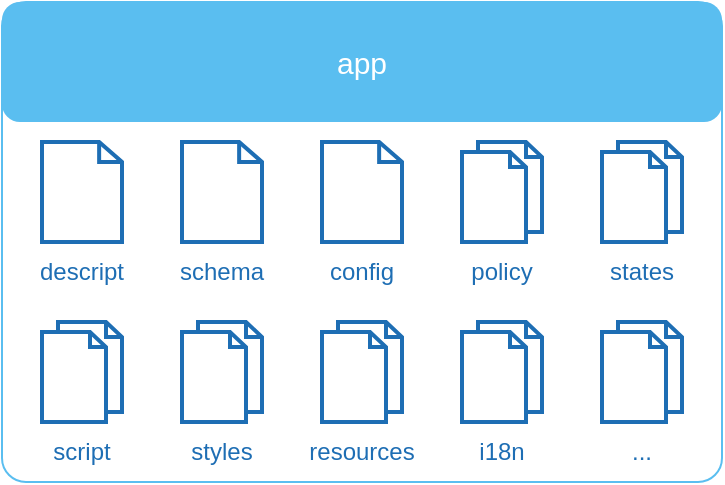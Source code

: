 <mxfile version="24.1.0" type="device">
  <diagram name="Page-1" id="sQavYB4XfGveEre5pjrx">
    <mxGraphModel dx="757" dy="578" grid="1" gridSize="10" guides="1" tooltips="1" connect="1" arrows="1" fold="1" page="1" pageScale="1" pageWidth="827" pageHeight="1169" math="0" shadow="0">
      <root>
        <mxCell id="0" />
        <mxCell id="1" parent="0" />
        <mxCell id="7TuqJn0EwJp9BxIFDdLv-2" value="" style="rounded=1;whiteSpace=wrap;html=1;fillColor=none;strokeColor=#5ABEF0;arcSize=5;" vertex="1" parent="1">
          <mxGeometry x="240" y="210" width="360" height="240" as="geometry" />
        </mxCell>
        <mxCell id="7TuqJn0EwJp9BxIFDdLv-1" value="app" style="rounded=1;whiteSpace=wrap;html=1;strokeColor=none;fillColor=#5ABEF0;fontSize=15;fontColor=#FFFFFF;" vertex="1" parent="1">
          <mxGeometry x="240" y="210" width="360" height="60" as="geometry" />
        </mxCell>
        <mxCell id="7TuqJn0EwJp9BxIFDdLv-6" value="" style="html=1;verticalLabelPosition=bottom;align=center;labelBackgroundColor=#ffffff;verticalAlign=top;strokeWidth=2;strokeColor=#1E6EB4;shadow=0;dashed=0;shape=mxgraph.ios7.icons.documents;" vertex="1" parent="1">
          <mxGeometry x="470" y="280" width="40" height="50" as="geometry" />
        </mxCell>
        <mxCell id="7TuqJn0EwJp9BxIFDdLv-7" value="" style="html=1;verticalLabelPosition=bottom;align=center;labelBackgroundColor=#ffffff;verticalAlign=top;strokeWidth=2;strokeColor=#1E6EB4;shadow=0;dashed=0;shape=mxgraph.ios7.icons.documents;" vertex="1" parent="1">
          <mxGeometry x="540" y="280" width="40" height="50" as="geometry" />
        </mxCell>
        <mxCell id="7TuqJn0EwJp9BxIFDdLv-8" value="" style="html=1;verticalLabelPosition=bottom;align=center;labelBackgroundColor=#ffffff;verticalAlign=top;strokeWidth=2;strokeColor=#1E6EB4;shadow=0;dashed=0;shape=mxgraph.ios7.icons.documents;" vertex="1" parent="1">
          <mxGeometry x="260" y="370" width="40" height="50" as="geometry" />
        </mxCell>
        <mxCell id="7TuqJn0EwJp9BxIFDdLv-9" value="descript" style="text;html=1;align=center;verticalAlign=middle;whiteSpace=wrap;rounded=0;fontColor=#1E6EB4;" vertex="1" parent="1">
          <mxGeometry x="250" y="330" width="60" height="30" as="geometry" />
        </mxCell>
        <mxCell id="7TuqJn0EwJp9BxIFDdLv-10" value="schema" style="text;html=1;align=center;verticalAlign=middle;whiteSpace=wrap;rounded=0;fontColor=#1E6EB4;" vertex="1" parent="1">
          <mxGeometry x="320" y="330" width="60" height="30" as="geometry" />
        </mxCell>
        <mxCell id="7TuqJn0EwJp9BxIFDdLv-11" value="policy" style="text;html=1;align=center;verticalAlign=middle;whiteSpace=wrap;rounded=0;fontColor=#1E6EB4;" vertex="1" parent="1">
          <mxGeometry x="460" y="330" width="60" height="30" as="geometry" />
        </mxCell>
        <mxCell id="7TuqJn0EwJp9BxIFDdLv-12" value="states" style="text;html=1;align=center;verticalAlign=middle;whiteSpace=wrap;rounded=0;fontColor=#1E6EB4;" vertex="1" parent="1">
          <mxGeometry x="530" y="330" width="60" height="30" as="geometry" />
        </mxCell>
        <mxCell id="7TuqJn0EwJp9BxIFDdLv-13" value="script" style="text;html=1;align=center;verticalAlign=middle;whiteSpace=wrap;rounded=0;fontColor=#1E6EB4;" vertex="1" parent="1">
          <mxGeometry x="250" y="420" width="60" height="30" as="geometry" />
        </mxCell>
        <mxCell id="7TuqJn0EwJp9BxIFDdLv-14" value="" style="html=1;verticalLabelPosition=bottom;align=center;labelBackgroundColor=#ffffff;verticalAlign=top;strokeWidth=2;strokeColor=#1E6EB4;shadow=0;dashed=0;shape=mxgraph.ios7.icons.documents;" vertex="1" parent="1">
          <mxGeometry x="330" y="370" width="40" height="50" as="geometry" />
        </mxCell>
        <mxCell id="7TuqJn0EwJp9BxIFDdLv-16" value="" style="html=1;verticalLabelPosition=bottom;align=center;labelBackgroundColor=#ffffff;verticalAlign=top;strokeWidth=2;strokeColor=#1E6EB4;shadow=0;dashed=0;shape=mxgraph.ios7.icons.documents;" vertex="1" parent="1">
          <mxGeometry x="400" y="370" width="40" height="50" as="geometry" />
        </mxCell>
        <mxCell id="7TuqJn0EwJp9BxIFDdLv-17" value="styles" style="text;html=1;align=center;verticalAlign=middle;whiteSpace=wrap;rounded=0;fontColor=#1E6EB4;" vertex="1" parent="1">
          <mxGeometry x="320" y="420" width="60" height="30" as="geometry" />
        </mxCell>
        <mxCell id="7TuqJn0EwJp9BxIFDdLv-18" value="resources" style="text;html=1;align=center;verticalAlign=middle;whiteSpace=wrap;rounded=0;fontColor=#1E6EB4;" vertex="1" parent="1">
          <mxGeometry x="390" y="420" width="60" height="30" as="geometry" />
        </mxCell>
        <mxCell id="7TuqJn0EwJp9BxIFDdLv-19" value="" style="html=1;verticalLabelPosition=bottom;align=center;labelBackgroundColor=#ffffff;verticalAlign=top;strokeWidth=2;strokeColor=#1E6EB4;shadow=0;dashed=0;shape=mxgraph.ios7.icons.documents;" vertex="1" parent="1">
          <mxGeometry x="470" y="370" width="40" height="50" as="geometry" />
        </mxCell>
        <mxCell id="7TuqJn0EwJp9BxIFDdLv-20" value="i18n" style="text;html=1;align=center;verticalAlign=middle;whiteSpace=wrap;rounded=0;fontColor=#1E6EB4;" vertex="1" parent="1">
          <mxGeometry x="460" y="420" width="60" height="30" as="geometry" />
        </mxCell>
        <mxCell id="7TuqJn0EwJp9BxIFDdLv-22" value="config" style="text;html=1;align=center;verticalAlign=middle;whiteSpace=wrap;rounded=0;fontColor=#1E6EB4;" vertex="1" parent="1">
          <mxGeometry x="390" y="330" width="60" height="30" as="geometry" />
        </mxCell>
        <mxCell id="7TuqJn0EwJp9BxIFDdLv-23" value="" style="html=1;verticalLabelPosition=bottom;align=center;labelBackgroundColor=#ffffff;verticalAlign=top;strokeWidth=2;strokeColor=#1E6EB4;shadow=0;dashed=0;shape=mxgraph.ios7.icons.documents;" vertex="1" parent="1">
          <mxGeometry x="540" y="370" width="40" height="50" as="geometry" />
        </mxCell>
        <mxCell id="7TuqJn0EwJp9BxIFDdLv-24" value="..." style="text;html=1;align=center;verticalAlign=middle;whiteSpace=wrap;rounded=0;fontColor=#1E6EB4;" vertex="1" parent="1">
          <mxGeometry x="530" y="420" width="60" height="30" as="geometry" />
        </mxCell>
        <mxCell id="7TuqJn0EwJp9BxIFDdLv-25" value="" style="html=1;verticalLabelPosition=bottom;align=center;labelBackgroundColor=#ffffff;verticalAlign=top;strokeWidth=2;strokeColor=#1E6EB4;shadow=0;dashed=0;shape=mxgraph.ios7.icons.document;" vertex="1" parent="1">
          <mxGeometry x="330" y="280" width="40" height="50" as="geometry" />
        </mxCell>
        <mxCell id="7TuqJn0EwJp9BxIFDdLv-26" value="" style="html=1;verticalLabelPosition=bottom;align=center;labelBackgroundColor=#ffffff;verticalAlign=top;strokeWidth=2;strokeColor=#1E6EB4;shadow=0;dashed=0;shape=mxgraph.ios7.icons.document;" vertex="1" parent="1">
          <mxGeometry x="260" y="280" width="40" height="50" as="geometry" />
        </mxCell>
        <mxCell id="7TuqJn0EwJp9BxIFDdLv-27" value="" style="html=1;verticalLabelPosition=bottom;align=center;labelBackgroundColor=#ffffff;verticalAlign=top;strokeWidth=2;strokeColor=#1E6EB4;shadow=0;dashed=0;shape=mxgraph.ios7.icons.document;" vertex="1" parent="1">
          <mxGeometry x="400" y="280" width="40" height="50" as="geometry" />
        </mxCell>
      </root>
    </mxGraphModel>
  </diagram>
</mxfile>

